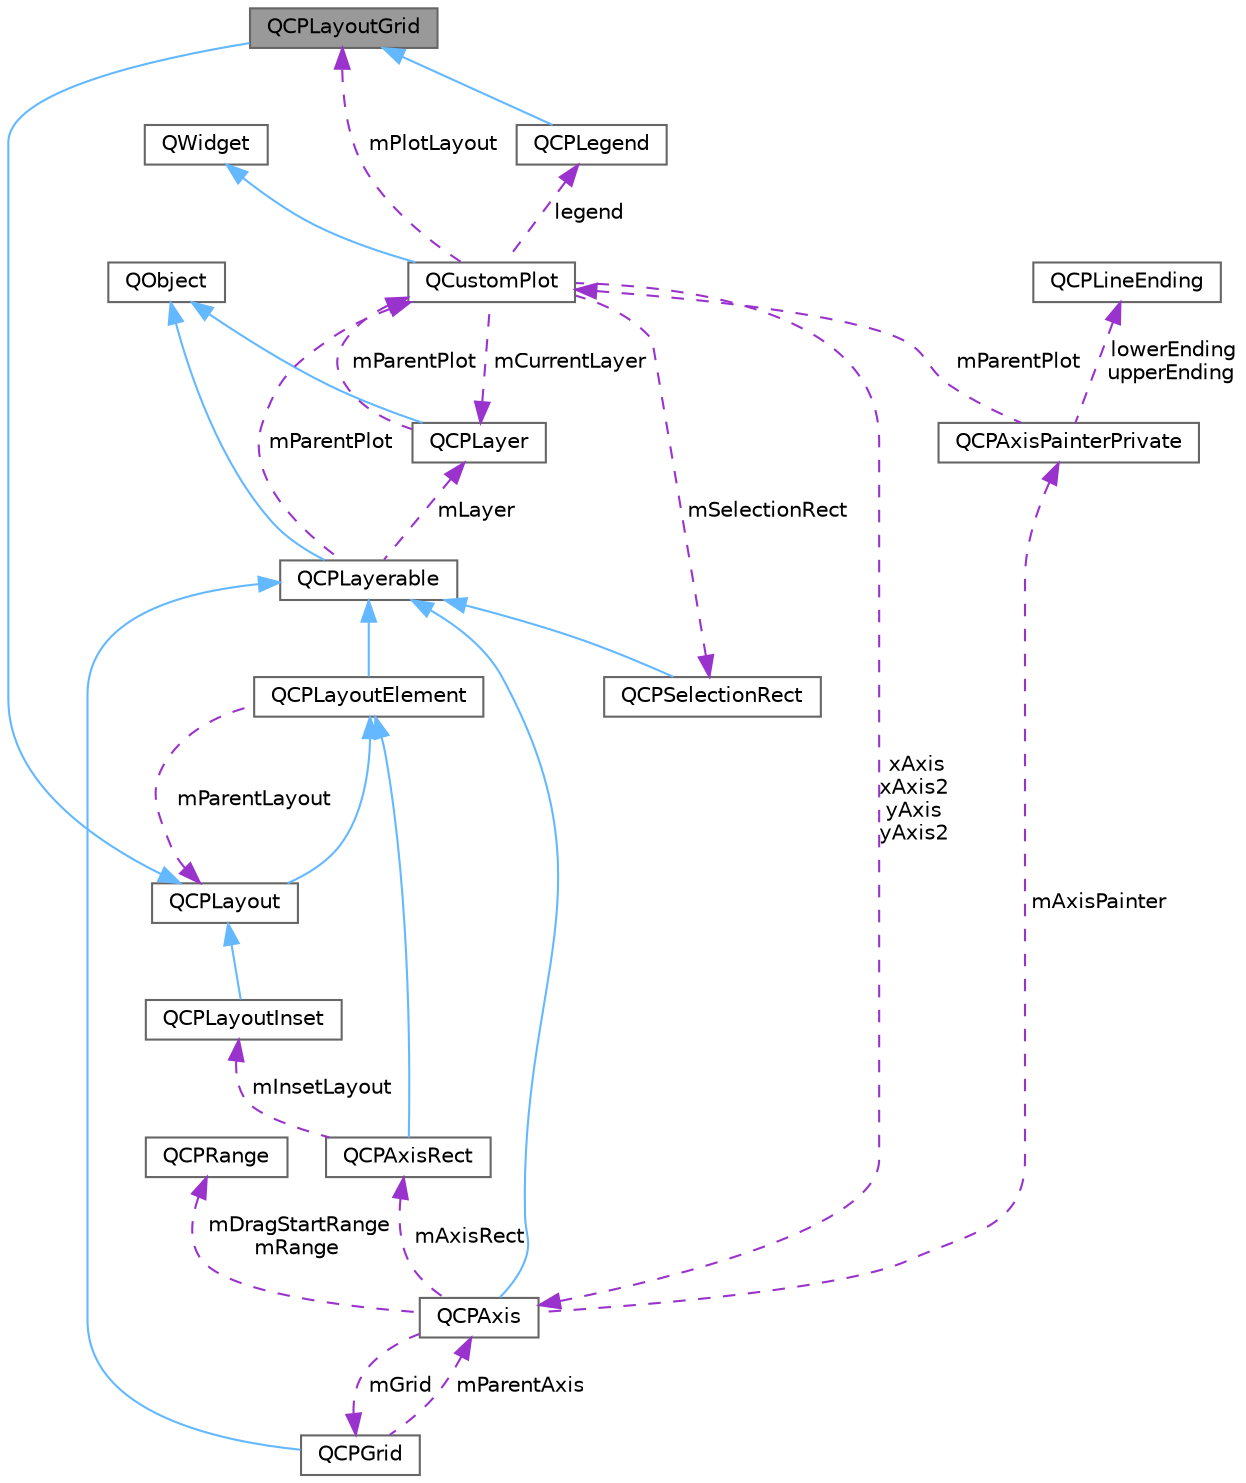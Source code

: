 digraph "QCPLayoutGrid"
{
 // LATEX_PDF_SIZE
  bgcolor="transparent";
  edge [fontname=Helvetica,fontsize=10,labelfontname=Helvetica,labelfontsize=10];
  node [fontname=Helvetica,fontsize=10,shape=box,height=0.2,width=0.4];
  Node1 [label="QCPLayoutGrid",height=0.2,width=0.4,color="gray40", fillcolor="grey60", style="filled", fontcolor="black",tooltip="A layout that arranges child elements in a grid"];
  Node2 -> Node1 [dir="back",color="steelblue1",style="solid"];
  Node2 [label="QCPLayout",height=0.2,width=0.4,color="gray40", fillcolor="white", style="filled",URL="$class_q_c_p_layout.html",tooltip="The abstract base class for layouts"];
  Node3 -> Node2 [dir="back",color="steelblue1",style="solid"];
  Node3 [label="QCPLayoutElement",height=0.2,width=0.4,color="gray40", fillcolor="white", style="filled",URL="$class_q_c_p_layout_element.html",tooltip="The abstract base class for all objects that form the layout system."];
  Node4 -> Node3 [dir="back",color="steelblue1",style="solid"];
  Node4 [label="QCPLayerable",height=0.2,width=0.4,color="gray40", fillcolor="white", style="filled",URL="$class_q_c_p_layerable.html",tooltip="Base class for all drawable objects"];
  Node5 -> Node4 [dir="back",color="steelblue1",style="solid"];
  Node5 [label="QObject",height=0.2,width=0.4,color="gray40", fillcolor="white", style="filled",tooltip=" "];
  Node6 -> Node4 [dir="back",color="darkorchid3",style="dashed",label=" mParentPlot" ];
  Node6 [label="QCustomPlot",height=0.2,width=0.4,color="gray40", fillcolor="white", style="filled",URL="$class_q_custom_plot.html",tooltip="The central class of the library. This is the QWidget which displays the plot and interacts with the ..."];
  Node7 -> Node6 [dir="back",color="steelblue1",style="solid"];
  Node7 [label="QWidget",height=0.2,width=0.4,color="gray40", fillcolor="white", style="filled",tooltip=" "];
  Node8 -> Node6 [dir="back",color="darkorchid3",style="dashed",label=" xAxis\nxAxis2\nyAxis\nyAxis2" ];
  Node8 [label="QCPAxis",height=0.2,width=0.4,color="gray40", fillcolor="white", style="filled",URL="$class_q_c_p_axis.html",tooltip="Manages a single axis inside a QCustomPlot."];
  Node4 -> Node8 [dir="back",color="steelblue1",style="solid"];
  Node9 -> Node8 [dir="back",color="darkorchid3",style="dashed",label=" mAxisRect" ];
  Node9 [label="QCPAxisRect",height=0.2,width=0.4,color="gray40", fillcolor="white", style="filled",URL="$class_q_c_p_axis_rect.html",tooltip="Holds multiple axes and arranges them in a rectangular shape."];
  Node3 -> Node9 [dir="back",color="steelblue1",style="solid"];
  Node10 -> Node9 [dir="back",color="darkorchid3",style="dashed",label=" mInsetLayout" ];
  Node10 [label="QCPLayoutInset",height=0.2,width=0.4,color="gray40", fillcolor="white", style="filled",URL="$class_q_c_p_layout_inset.html",tooltip="A layout that places child elements aligned to the border or arbitrarily positioned"];
  Node2 -> Node10 [dir="back",color="steelblue1",style="solid"];
  Node11 -> Node8 [dir="back",color="darkorchid3",style="dashed",label=" mDragStartRange\nmRange" ];
  Node11 [label="QCPRange",height=0.2,width=0.4,color="gray40", fillcolor="white", style="filled",URL="$class_q_c_p_range.html",tooltip="Represents the range an axis is encompassing."];
  Node12 -> Node8 [dir="back",color="darkorchid3",style="dashed",label=" mGrid" ];
  Node12 [label="QCPGrid",height=0.2,width=0.4,color="gray40", fillcolor="white", style="filled",URL="$class_q_c_p_grid.html",tooltip="Responsible for drawing the grid of a QCPAxis."];
  Node4 -> Node12 [dir="back",color="steelblue1",style="solid"];
  Node8 -> Node12 [dir="back",color="darkorchid3",style="dashed",label=" mParentAxis" ];
  Node13 -> Node8 [dir="back",color="darkorchid3",style="dashed",label=" mAxisPainter" ];
  Node13 [label="QCPAxisPainterPrivate",height=0.2,width=0.4,color="gray40", fillcolor="white", style="filled",URL="$class_q_c_p_axis_painter_private.html",tooltip=" "];
  Node14 -> Node13 [dir="back",color="darkorchid3",style="dashed",label=" lowerEnding\nupperEnding" ];
  Node14 [label="QCPLineEnding",height=0.2,width=0.4,color="gray40", fillcolor="white", style="filled",URL="$class_q_c_p_line_ending.html",tooltip="Handles the different ending decorations for line-like items"];
  Node6 -> Node13 [dir="back",color="darkorchid3",style="dashed",label=" mParentPlot" ];
  Node15 -> Node6 [dir="back",color="darkorchid3",style="dashed",label=" legend" ];
  Node15 [label="QCPLegend",height=0.2,width=0.4,color="gray40", fillcolor="white", style="filled",URL="$class_q_c_p_legend.html",tooltip="Manages a legend inside a QCustomPlot."];
  Node1 -> Node15 [dir="back",color="steelblue1",style="solid"];
  Node1 -> Node6 [dir="back",color="darkorchid3",style="dashed",label=" mPlotLayout" ];
  Node16 -> Node6 [dir="back",color="darkorchid3",style="dashed",label=" mCurrentLayer" ];
  Node16 [label="QCPLayer",height=0.2,width=0.4,color="gray40", fillcolor="white", style="filled",URL="$class_q_c_p_layer.html",tooltip="A layer that may contain objects, to control the rendering order"];
  Node5 -> Node16 [dir="back",color="steelblue1",style="solid"];
  Node6 -> Node16 [dir="back",color="darkorchid3",style="dashed",label=" mParentPlot" ];
  Node17 -> Node6 [dir="back",color="darkorchid3",style="dashed",label=" mSelectionRect" ];
  Node17 [label="QCPSelectionRect",height=0.2,width=0.4,color="gray40", fillcolor="white", style="filled",URL="$class_q_c_p_selection_rect.html",tooltip="Provides rect/rubber-band data selection and range zoom interaction"];
  Node4 -> Node17 [dir="back",color="steelblue1",style="solid"];
  Node16 -> Node4 [dir="back",color="darkorchid3",style="dashed",label=" mLayer" ];
  Node2 -> Node3 [dir="back",color="darkorchid3",style="dashed",label=" mParentLayout" ];
}
